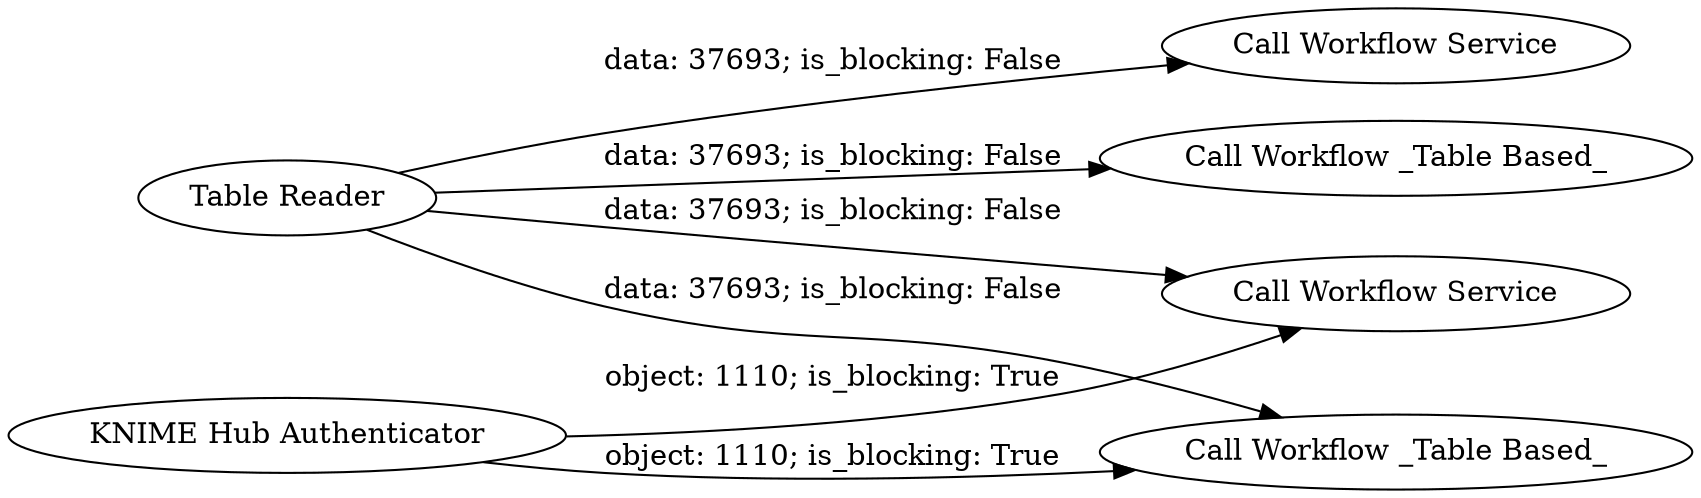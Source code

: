 digraph {
	"6863731821893226231_193" [label="Call Workflow Service"]
	"6863731821893226231_188" [label="Table Reader"]
	"6863731821893226231_191" [label="KNIME Hub Authenticator"]
	"6863731821893226231_190" [label="Call Workflow Service"]
	"6863731821893226231_189" [label="Call Workflow _Table Based_"]
	"6863731821893226231_192" [label="Call Workflow _Table Based_"]
	"6863731821893226231_188" -> "6863731821893226231_192" [label="data: 37693; is_blocking: False"]
	"6863731821893226231_191" -> "6863731821893226231_193" [label="object: 1110; is_blocking: True"]
	"6863731821893226231_191" -> "6863731821893226231_192" [label="object: 1110; is_blocking: True"]
	"6863731821893226231_188" -> "6863731821893226231_189" [label="data: 37693; is_blocking: False"]
	"6863731821893226231_188" -> "6863731821893226231_190" [label="data: 37693; is_blocking: False"]
	"6863731821893226231_188" -> "6863731821893226231_193" [label="data: 37693; is_blocking: False"]
	rankdir=LR
}
